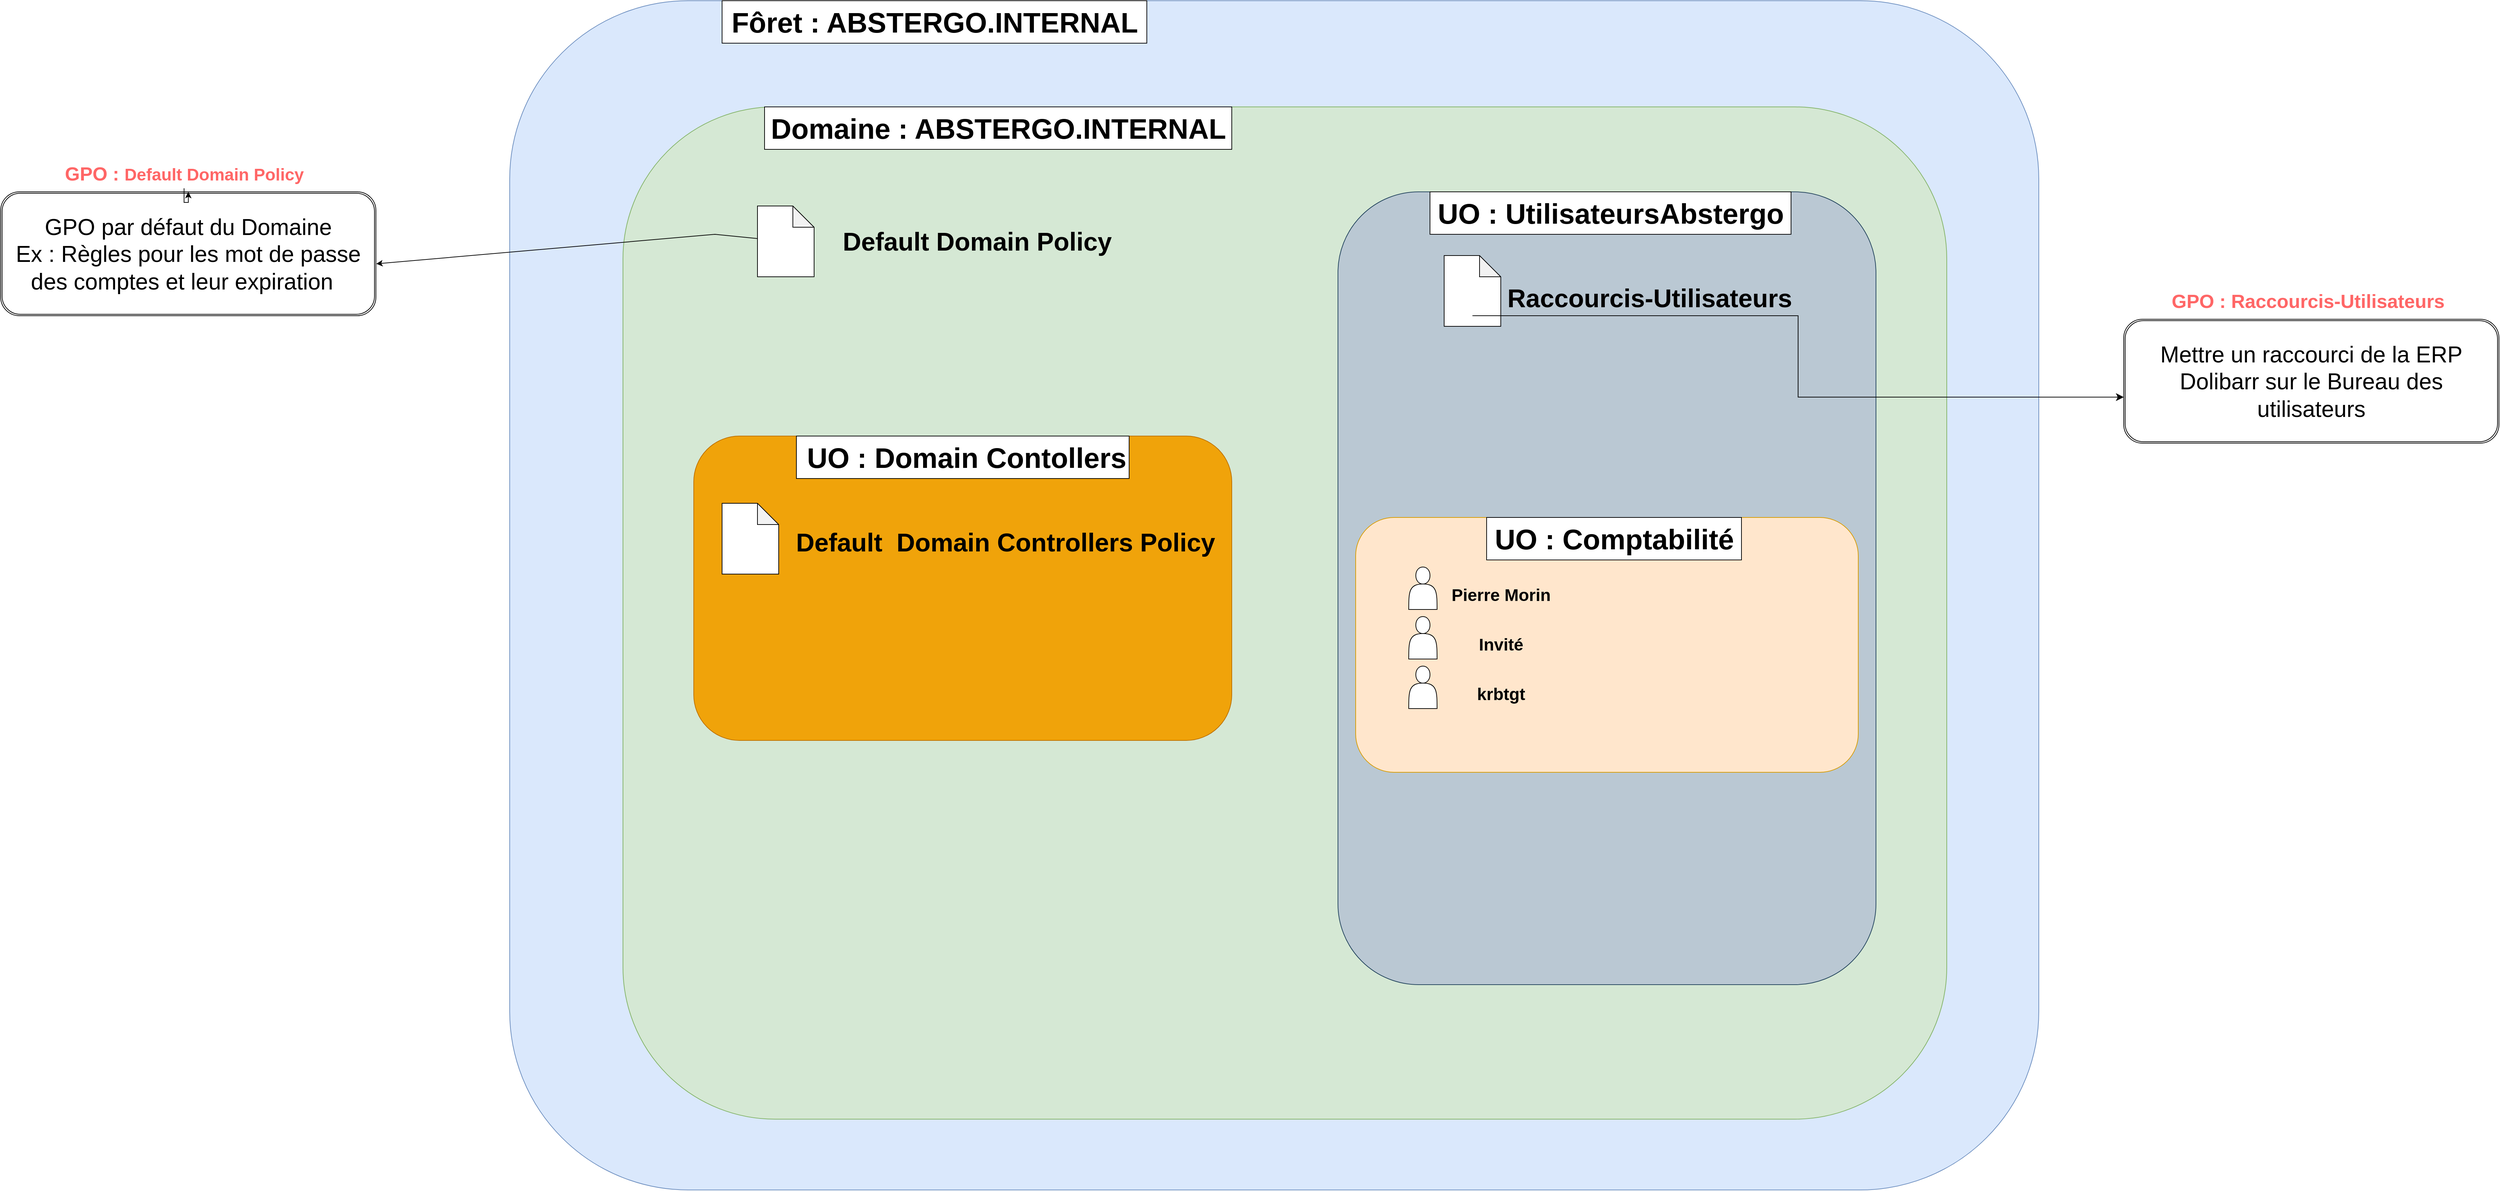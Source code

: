 <mxfile version="22.1.5" type="github">
  <diagram name="Page-1" id="c37626ed-c26b-45fb-9056-f9ebc6bb27b6">
    <mxGraphModel dx="3490" dy="1250" grid="1" gridSize="10" guides="1" tooltips="1" connect="1" arrows="1" fold="1" page="1" pageScale="1" pageWidth="1100" pageHeight="850" background="none" math="0" shadow="0">
      <root>
        <mxCell id="0" />
        <mxCell id="1" parent="0" />
        <mxCell id="x7zYonf14OowoV8IFv3s-1" value="" style="rounded=1;whiteSpace=wrap;html=1;fillColor=#dae8fc;strokeColor=#6c8ebf;" vertex="1" parent="1">
          <mxGeometry x="30" y="20" width="2160" height="1680" as="geometry" />
        </mxCell>
        <mxCell id="x7zYonf14OowoV8IFv3s-14" value="" style="rounded=0;whiteSpace=wrap;html=1;" vertex="1" parent="1">
          <mxGeometry x="330" y="20" width="600" height="60" as="geometry" />
        </mxCell>
        <mxCell id="x7zYonf14OowoV8IFv3s-6" value="&lt;font style=&quot;font-size: 40px;&quot;&gt;Fôret : ABSTERGO.INTERNAL&lt;/font&gt;" style="text;strokeColor=none;fillColor=none;html=1;fontSize=24;fontStyle=1;verticalAlign=middle;align=center;" vertex="1" parent="1">
          <mxGeometry x="400" y="30" width="460" height="40" as="geometry" />
        </mxCell>
        <mxCell id="x7zYonf14OowoV8IFv3s-15" value="" style="rounded=1;whiteSpace=wrap;html=1;fillColor=#d5e8d4;strokeColor=#82b366;" vertex="1" parent="1">
          <mxGeometry x="190" y="170" width="1870" height="1430" as="geometry" />
        </mxCell>
        <mxCell id="x7zYonf14OowoV8IFv3s-22" value="" style="rounded=0;whiteSpace=wrap;html=1;" vertex="1" parent="1">
          <mxGeometry x="390" y="170" width="660" height="60" as="geometry" />
        </mxCell>
        <mxCell id="x7zYonf14OowoV8IFv3s-21" value="&lt;font style=&quot;font-size: 40px;&quot;&gt;Domaine : ABSTERGO.INTERNAL&lt;/font&gt;" style="text;strokeColor=none;fillColor=none;html=1;fontSize=24;fontStyle=1;verticalAlign=middle;align=center;" vertex="1" parent="1">
          <mxGeometry x="490" y="180" width="460" height="40" as="geometry" />
        </mxCell>
        <mxCell id="x7zYonf14OowoV8IFv3s-23" value="" style="rounded=1;whiteSpace=wrap;html=1;fillColor=#f0a30a;strokeColor=#BD7000;fontColor=#000000;" vertex="1" parent="1">
          <mxGeometry x="290" y="635" width="760" height="430" as="geometry" />
        </mxCell>
        <mxCell id="x7zYonf14OowoV8IFv3s-25" value="" style="rounded=0;whiteSpace=wrap;html=1;" vertex="1" parent="1">
          <mxGeometry x="435" y="635" width="470" height="60" as="geometry" />
        </mxCell>
        <mxCell id="x7zYonf14OowoV8IFv3s-24" value="&lt;font style=&quot;font-size: 40px;&quot;&gt;UO : Domain Contollers&lt;/font&gt;" style="text;strokeColor=none;fillColor=none;html=1;fontSize=24;fontStyle=1;verticalAlign=middle;align=center;" vertex="1" parent="1">
          <mxGeometry x="445" y="645" width="460" height="40" as="geometry" />
        </mxCell>
        <mxCell id="x7zYonf14OowoV8IFv3s-26" value="" style="shape=note;whiteSpace=wrap;html=1;backgroundOutline=1;darkOpacity=0.05;" vertex="1" parent="1">
          <mxGeometry x="330" y="730" width="80" height="100" as="geometry" />
        </mxCell>
        <mxCell id="x7zYonf14OowoV8IFv3s-27" value="&lt;font style=&quot;font-size: 36px;&quot;&gt;Default&amp;nbsp; Domain Controllers Policy&lt;/font&gt;" style="text;strokeColor=none;fillColor=none;html=1;fontSize=24;fontStyle=1;verticalAlign=middle;align=center;" vertex="1" parent="1">
          <mxGeometry x="680" y="765" width="100" height="40" as="geometry" />
        </mxCell>
        <mxCell id="x7zYonf14OowoV8IFv3s-28" value="" style="rounded=1;whiteSpace=wrap;html=1;fillColor=#bac8d3;strokeColor=#23445d;" vertex="1" parent="1">
          <mxGeometry x="1200" y="290" width="760" height="1120" as="geometry" />
        </mxCell>
        <mxCell id="x7zYonf14OowoV8IFv3s-29" value="" style="rounded=0;whiteSpace=wrap;html=1;" vertex="1" parent="1">
          <mxGeometry x="1330" y="290" width="510" height="60" as="geometry" />
        </mxCell>
        <mxCell id="x7zYonf14OowoV8IFv3s-30" value="&lt;font style=&quot;font-size: 40px;&quot;&gt;UO : UtilisateursAbstergo&lt;/font&gt;" style="text;strokeColor=none;fillColor=none;html=1;fontSize=24;fontStyle=1;verticalAlign=middle;align=center;" vertex="1" parent="1">
          <mxGeometry x="1355" y="300" width="460" height="40" as="geometry" />
        </mxCell>
        <mxCell id="x7zYonf14OowoV8IFv3s-31" value="" style="shape=note;whiteSpace=wrap;html=1;backgroundOutline=1;darkOpacity=0.05;" vertex="1" parent="1">
          <mxGeometry x="1350" y="380" width="80" height="100" as="geometry" />
        </mxCell>
        <mxCell id="x7zYonf14OowoV8IFv3s-32" value="&lt;font style=&quot;font-size: 36px;&quot;&gt;Raccourcis-Utilisateurs&lt;/font&gt;" style="text;strokeColor=none;fillColor=none;html=1;fontSize=24;fontStyle=1;verticalAlign=middle;align=center;" vertex="1" parent="1">
          <mxGeometry x="1590" y="420" width="100" height="40" as="geometry" />
        </mxCell>
        <mxCell id="x7zYonf14OowoV8IFv3s-33" value="" style="rounded=1;whiteSpace=wrap;html=1;fillColor=#ffe6cc;strokeColor=#d79b00;" vertex="1" parent="1">
          <mxGeometry x="1225" y="750" width="710" height="360" as="geometry" />
        </mxCell>
        <mxCell id="x7zYonf14OowoV8IFv3s-34" value="" style="rounded=0;whiteSpace=wrap;html=1;" vertex="1" parent="1">
          <mxGeometry x="1410" y="750" width="360" height="60" as="geometry" />
        </mxCell>
        <mxCell id="x7zYonf14OowoV8IFv3s-35" value="&lt;font style=&quot;font-size: 40px;&quot;&gt;UO : Comptabilité&lt;/font&gt;" style="text;strokeColor=none;fillColor=none;html=1;fontSize=24;fontStyle=1;verticalAlign=middle;align=center;" vertex="1" parent="1">
          <mxGeometry x="1360" y="760" width="460" height="40" as="geometry" />
        </mxCell>
        <mxCell id="x7zYonf14OowoV8IFv3s-39" value="" style="shape=note;whiteSpace=wrap;html=1;backgroundOutline=1;darkOpacity=0.05;" vertex="1" parent="1">
          <mxGeometry x="380" y="310" width="80" height="100" as="geometry" />
        </mxCell>
        <mxCell id="x7zYonf14OowoV8IFv3s-40" value="&lt;font style=&quot;font-size: 36px;&quot;&gt;Default Domain Policy&lt;/font&gt;" style="text;strokeColor=none;fillColor=none;html=1;fontSize=24;fontStyle=1;verticalAlign=middle;align=center;" vertex="1" parent="1">
          <mxGeometry x="640" y="340" width="100" height="40" as="geometry" />
        </mxCell>
        <mxCell id="x7zYonf14OowoV8IFv3s-42" value="Pierre Morin" style="text;strokeColor=none;fillColor=none;html=1;fontSize=24;fontStyle=1;verticalAlign=middle;align=center;" vertex="1" parent="1">
          <mxGeometry x="1380" y="840" width="100" height="40" as="geometry" />
        </mxCell>
        <mxCell id="x7zYonf14OowoV8IFv3s-45" value="" style="shape=actor;whiteSpace=wrap;html=1;" vertex="1" parent="1">
          <mxGeometry x="1300" y="820" width="40" height="60" as="geometry" />
        </mxCell>
        <mxCell id="x7zYonf14OowoV8IFv3s-48" value="" style="edgeStyle=elbowEdgeStyle;elbow=horizontal;endArrow=classic;html=1;curved=0;rounded=0;endSize=8;startSize=8;" edge="1" parent="1">
          <mxGeometry width="50" height="50" relative="1" as="geometry">
            <mxPoint x="1390" y="465" as="sourcePoint" />
            <mxPoint x="2310" y="580" as="targetPoint" />
          </mxGeometry>
        </mxCell>
        <mxCell id="x7zYonf14OowoV8IFv3s-49" value="&lt;font style=&quot;&quot;&gt;&lt;font style=&quot;font-size: 32px;&quot;&gt;Mettre un raccourci de la ERP Dolibarr sur le Bureau des utilisateurs&lt;/font&gt;&lt;br&gt;&lt;/font&gt;" style="shape=ext;double=1;rounded=1;whiteSpace=wrap;html=1;" vertex="1" parent="1">
          <mxGeometry x="2310" y="470" width="530" height="175" as="geometry" />
        </mxCell>
        <mxCell id="x7zYonf14OowoV8IFv3s-50" value="&lt;font color=&quot;#ff6666&quot; style=&quot;font-size: 27px;&quot;&gt;GPO : Raccourcis-Utilisateurs&lt;/font&gt;" style="text;strokeColor=none;fillColor=none;html=1;fontSize=24;fontStyle=1;verticalAlign=middle;align=center;" vertex="1" parent="1">
          <mxGeometry x="2520" y="425" width="100" height="40" as="geometry" />
        </mxCell>
        <mxCell id="x7zYonf14OowoV8IFv3s-52" value="" style="shape=actor;whiteSpace=wrap;html=1;" vertex="1" parent="1">
          <mxGeometry x="1300" y="890" width="40" height="60" as="geometry" />
        </mxCell>
        <mxCell id="x7zYonf14OowoV8IFv3s-53" value="Invité" style="text;strokeColor=none;fillColor=none;html=1;fontSize=24;fontStyle=1;verticalAlign=middle;align=center;" vertex="1" parent="1">
          <mxGeometry x="1380" y="910" width="100" height="40" as="geometry" />
        </mxCell>
        <mxCell id="x7zYonf14OowoV8IFv3s-54" value="" style="shape=actor;whiteSpace=wrap;html=1;" vertex="1" parent="1">
          <mxGeometry x="1300" y="960" width="40" height="60" as="geometry" />
        </mxCell>
        <mxCell id="x7zYonf14OowoV8IFv3s-55" value="krbtgt" style="text;strokeColor=none;fillColor=none;html=1;fontSize=24;fontStyle=1;verticalAlign=middle;align=center;" vertex="1" parent="1">
          <mxGeometry x="1380" y="980" width="100" height="40" as="geometry" />
        </mxCell>
        <mxCell id="x7zYonf14OowoV8IFv3s-56" value="&lt;font style=&quot;&quot;&gt;&lt;font style=&quot;font-size: 32px;&quot;&gt;GPO par défaut du Domaine&lt;br&gt;Ex : Règles pour les mot de passe des comptes et leur expiration&amp;nbsp;&amp;nbsp;&lt;/font&gt;&lt;br&gt;&lt;/font&gt;" style="shape=ext;double=1;rounded=1;whiteSpace=wrap;html=1;" vertex="1" parent="1">
          <mxGeometry x="-689" y="290" width="530" height="175" as="geometry" />
        </mxCell>
        <mxCell id="x7zYonf14OowoV8IFv3s-58" value="" style="edgeStyle=orthogonalEdgeStyle;rounded=0;orthogonalLoop=1;jettySize=auto;html=1;" edge="1" parent="1" source="x7zYonf14OowoV8IFv3s-57" target="x7zYonf14OowoV8IFv3s-56">
          <mxGeometry relative="1" as="geometry" />
        </mxCell>
        <mxCell id="x7zYonf14OowoV8IFv3s-57" value="&lt;font color=&quot;#ff6666&quot;&gt;&lt;font style=&quot;font-size: 27px;&quot;&gt;GPO :&amp;nbsp;&lt;/font&gt;Default Domain Policy&lt;/font&gt;" style="text;strokeColor=none;fillColor=none;html=1;fontSize=24;fontStyle=1;verticalAlign=middle;align=center;" vertex="1" parent="1">
          <mxGeometry x="-480" y="245" width="100" height="40" as="geometry" />
        </mxCell>
        <mxCell id="x7zYonf14OowoV8IFv3s-64" value="" style="endArrow=classic;html=1;rounded=0;entryX=1.001;entryY=0.581;entryDx=0;entryDy=0;entryPerimeter=0;" edge="1" parent="1" source="x7zYonf14OowoV8IFv3s-39" target="x7zYonf14OowoV8IFv3s-56">
          <mxGeometry width="50" height="50" relative="1" as="geometry">
            <mxPoint x="270" y="350" as="sourcePoint" />
            <mxPoint x="320" y="300" as="targetPoint" />
            <Array as="points">
              <mxPoint x="320" y="350" />
            </Array>
          </mxGeometry>
        </mxCell>
      </root>
    </mxGraphModel>
  </diagram>
</mxfile>
